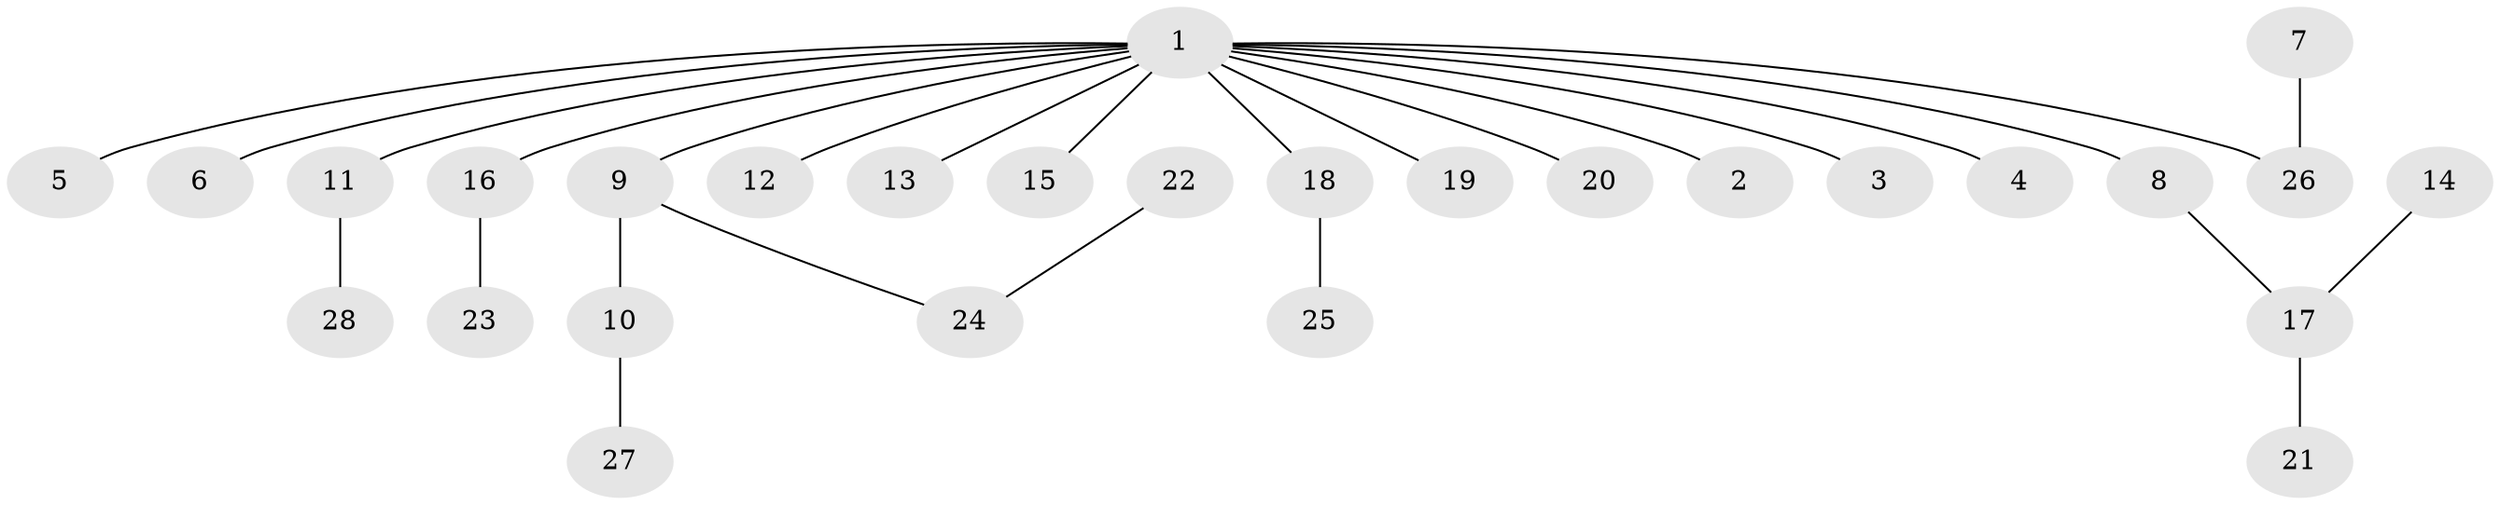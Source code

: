 // original degree distribution, {7: 0.017857142857142856, 8: 0.017857142857142856, 3: 0.10714285714285714, 4: 0.08928571428571429, 2: 0.25, 1: 0.5178571428571429}
// Generated by graph-tools (version 1.1) at 2025/26/03/09/25 03:26:23]
// undirected, 28 vertices, 27 edges
graph export_dot {
graph [start="1"]
  node [color=gray90,style=filled];
  1;
  2;
  3;
  4;
  5;
  6;
  7;
  8;
  9;
  10;
  11;
  12;
  13;
  14;
  15;
  16;
  17;
  18;
  19;
  20;
  21;
  22;
  23;
  24;
  25;
  26;
  27;
  28;
  1 -- 2 [weight=1.0];
  1 -- 3 [weight=1.0];
  1 -- 4 [weight=1.0];
  1 -- 5 [weight=1.0];
  1 -- 6 [weight=1.0];
  1 -- 8 [weight=1.0];
  1 -- 9 [weight=1.0];
  1 -- 11 [weight=1.0];
  1 -- 12 [weight=1.0];
  1 -- 13 [weight=1.0];
  1 -- 15 [weight=1.0];
  1 -- 16 [weight=1.0];
  1 -- 18 [weight=1.0];
  1 -- 19 [weight=1.0];
  1 -- 20 [weight=1.0];
  1 -- 26 [weight=1.0];
  7 -- 26 [weight=1.0];
  8 -- 17 [weight=1.0];
  9 -- 10 [weight=1.0];
  9 -- 24 [weight=1.0];
  10 -- 27 [weight=1.0];
  11 -- 28 [weight=1.0];
  14 -- 17 [weight=1.0];
  16 -- 23 [weight=1.0];
  17 -- 21 [weight=1.0];
  18 -- 25 [weight=1.0];
  22 -- 24 [weight=1.0];
}
